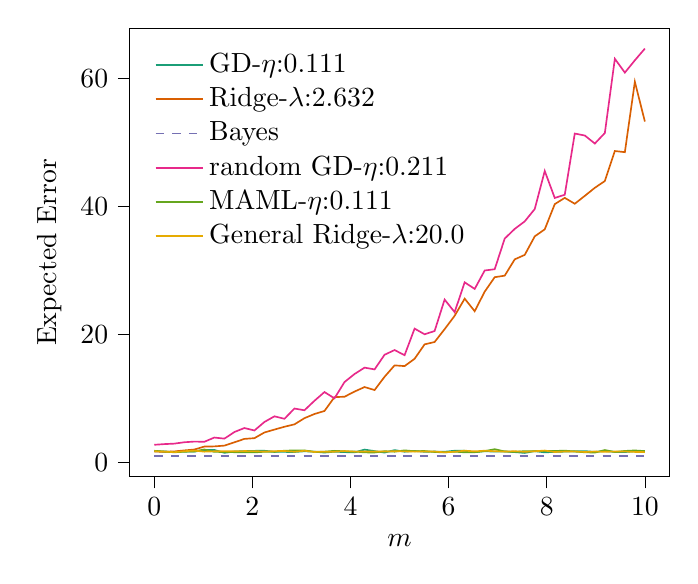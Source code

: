 % This file was created with tikzplotlib v0.10.1.
\begin{tikzpicture}

\definecolor{chocolate217952}{RGB}{217,95,2}
\definecolor{darkcyan27158119}{RGB}{27,158,119}
\definecolor{darkgray176}{RGB}{176,176,176}
\definecolor{deeppink23141138}{RGB}{231,41,138}
\definecolor{lightslategray117112179}{RGB}{117,112,179}
\definecolor{olivedrab10216630}{RGB}{102,166,30}
\definecolor{orange2301712}{RGB}{230,171,2}

\begin{axis}[
legend cell align={left},
legend style={
  fill opacity=0.8,
  draw opacity=1,
  text opacity=1,
  at={(0.03,0.97)},
  anchor=north west,
  draw=none
},
tick align=outside,
tick pos=left,
x grid style={darkgray176},
xlabel={\(\displaystyle m\)},
xmin=-0.5, xmax=10.5,
xtick style={color=black},
y grid style={darkgray176},
ylabel={Expected Error},
ymin=-2.186, ymax=67.894,
ytick style={color=black}
]
\addplot [semithick, darkcyan27158119]
table {%
0 1.777
0.204 1.732
0.408 1.652
0.612 1.739
0.816 1.7
1.02 1.971
1.224 1.968
1.429 1.521
1.633 1.722
1.837 1.787
2.041 1.83
2.245 1.841
2.449 1.682
2.653 1.664
2.857 1.648
3.061 1.76
3.265 1.69
3.469 1.56
3.673 1.697
3.878 1.629
4.082 1.588
4.286 2.024
4.49 1.787
4.694 1.558
4.898 1.944
5.102 1.69
5.306 1.813
5.51 1.681
5.714 1.72
5.918 1.682
6.122 1.849
6.327 1.833
6.531 1.624
6.735 1.774
6.939 1.704
7.143 1.73
7.347 1.631
7.551 1.505
7.755 1.789
7.959 1.587
8.163 1.672
8.367 1.705
8.571 1.766
8.776 1.789
8.98 1.66
9.184 1.795
9.388 1.659
9.592 1.639
9.796 1.759
10 1.774
};
\addlegendentry{GD-$\eta$:0.111}
\addplot [semithick, chocolate217952]
table {%
0 1.719
0.204 1.68
0.408 1.737
0.612 1.896
0.816 2.034
1.02 2.498
1.224 2.524
1.429 2.647
1.633 3.172
1.837 3.696
2.041 3.811
2.245 4.701
2.449 5.155
2.653 5.594
2.857 5.97
3.061 6.935
3.265 7.589
3.469 8.06
3.673 10.226
3.878 10.289
4.082 11.096
4.286 11.803
4.49 11.333
4.694 13.404
4.898 15.189
5.102 15.077
5.306 16.219
5.51 18.475
5.714 18.843
5.918 20.852
6.122 22.938
6.327 25.616
6.531 23.654
6.735 26.714
6.939 28.973
7.143 29.216
7.347 31.761
7.551 32.463
7.755 35.356
7.959 36.457
8.163 40.393
8.367 41.377
8.571 40.453
8.776 41.691
8.98 42.947
9.184 44.009
9.388 48.698
9.592 48.519
9.796 59.526
10 53.305
};
\addlegendentry{Ridge-$\lambda$:2.632}
\addplot [semithick, lightslategray117112179, dashed]
table {%
0 1.0
0.204 1.0
0.408 1.0
0.612 1.0
0.816 1.0
1.02 1.0
1.224 1.0
1.429 1.0
1.633 1.0
1.837 1.0
2.041 1.0
2.245 1.0
2.449 1.0
2.653 1.0
2.857 1.0
3.061 1.0
3.265 1.0
3.469 1.0
3.673 1.0
3.878 1.0
4.082 1.0
4.286 1.0
4.49 1.0
4.694 1.0
4.898 1.0
5.102 1.0
5.306 1.0
5.51 1.0
5.714 1.0
5.918 1.0
6.122 1.0
6.327 1.0
6.531 1.0
6.735 1.0
6.939 1.0
7.143 1.0
7.347 1.0
7.551 1.0
7.755 1.0
7.959 1.0
8.163 1.0
8.367 1.0
8.571 1.0
8.776 1.0
8.98 1.0
9.184 1.0
9.388 1.0
9.592 1.0
9.796 1.0
10 1.0
};
\addlegendentry{Bayes}
\addplot [semithick, deeppink23141138]
table {%
0 2.774
0.204 2.883
0.408 2.955
0.612 3.174
0.816 3.275
1.02 3.245
1.224 3.908
1.429 3.736
1.633 4.771
1.837 5.396
2.041 5.011
2.245 6.34
2.449 7.226
2.653 6.838
2.857 8.444
3.061 8.172
3.265 9.656
3.469 11.02
3.673 10.038
3.878 12.589
4.082 13.839
4.286 14.839
4.49 14.559
4.694 16.852
4.898 17.584
5.102 16.783
5.306 20.935
5.51 20.051
5.714 20.557
5.918 25.475
6.122 23.511
6.327 28.174
6.531 27.138
6.735 30.021
6.939 30.221
7.143 35.012
7.347 36.522
7.551 37.7
7.755 39.626
7.959 45.575
8.163 41.362
8.367 41.863
8.571 51.428
8.776 51.121
8.98 49.865
9.184 51.511
9.388 63.115
9.592 60.954
9.796 62.879
10 64.709
};
\addlegendentry{random GD-$\eta$:0.211}
\addplot [semithick, olivedrab10216630]
table {%
0 1.839
0.204 1.707
0.408 1.602
0.612 1.685
0.816 1.74
1.02 2.047
1.224 1.671
1.429 1.648
1.633 1.619
1.837 1.589
2.041 1.585
2.245 1.684
2.449 1.66
2.653 1.858
2.857 1.884
3.061 1.893
3.265 1.683
3.469 1.704
3.673 1.831
3.878 1.757
4.082 1.723
4.286 1.586
4.49 1.574
4.694 1.769
4.898 1.697
5.102 1.902
5.306 1.774
5.51 1.801
5.714 1.645
5.918 1.587
6.122 1.699
6.327 1.6
6.531 1.608
6.735 1.79
6.939 2.087
7.143 1.733
7.347 1.669
7.551 1.781
7.755 1.752
7.959 1.8
8.163 1.803
8.367 1.868
8.571 1.715
8.776 1.603
8.98 1.56
9.184 1.951
9.388 1.651
9.592 1.814
9.796 1.891
10 1.789
};
\addlegendentry{MAML-$\eta$:0.111}
\addplot [semithick, orange2301712]
table {%
0 1.766
0.204 1.712
0.408 1.623
0.612 1.776
0.816 1.862
1.02 1.698
1.224 1.759
1.429 1.78
1.633 1.769
1.837 1.794
2.041 1.785
2.245 1.715
2.449 1.786
2.653 1.807
2.857 1.685
3.061 1.841
3.265 1.657
3.469 1.69
3.673 1.695
3.878 1.795
4.082 1.698
4.286 1.739
4.49 1.736
4.694 1.721
4.898 1.771
5.102 1.742
5.306 1.725
5.51 1.737
5.714 1.72
5.918 1.601
6.122 1.689
6.327 1.854
6.531 1.751
6.735 1.851
6.939 1.767
7.143 1.718
7.347 1.771
7.551 1.673
7.755 1.77
7.959 1.875
8.163 1.646
8.367 1.721
8.571 1.743
8.776 1.646
8.98 1.723
9.184 1.685
9.388 1.717
9.592 1.725
9.796 1.66
10 1.632
};
\addlegendentry{General Ridge-$\lambda$:20.0}
\end{axis}

\end{tikzpicture}
